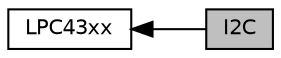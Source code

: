 digraph "I2C"
{
  edge [fontname="Helvetica",fontsize="10",labelfontname="Helvetica",labelfontsize="10"];
  node [fontname="Helvetica",fontsize="10",shape=record];
  rankdir=LR;
  Node1 [label="LPC43xx",height=0.2,width=0.4,color="black", fillcolor="white", style="filled",URL="$group__LPC43xx.html",tooltip="Libraries for NXP Semiconductors LPC43xx series. "];
  Node0 [label="I2C",height=0.2,width=0.4,color="black", fillcolor="grey75", style="filled", fontcolor="black"];
  Node1->Node0 [shape=plaintext, dir="back", style="solid"];
}
